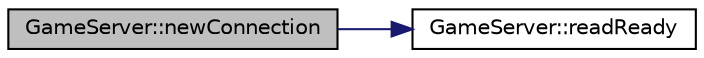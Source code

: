 digraph "GameServer::newConnection"
{
  edge [fontname="Helvetica",fontsize="10",labelfontname="Helvetica",labelfontsize="10"];
  node [fontname="Helvetica",fontsize="10",shape=record];
  rankdir="LR";
  Node1 [label="GameServer::newConnection",height=0.2,width=0.4,color="black", fillcolor="grey75", style="filled" fontcolor="black"];
  Node1 -> Node2 [color="midnightblue",fontsize="10",style="solid",fontname="Helvetica"];
  Node2 [label="GameServer::readReady",height=0.2,width=0.4,color="black", fillcolor="white", style="filled",URL="$class_game_server.html#ae04551b358465ca81a34073abb7d6380",tooltip="called when new data is available from the client "];
}

